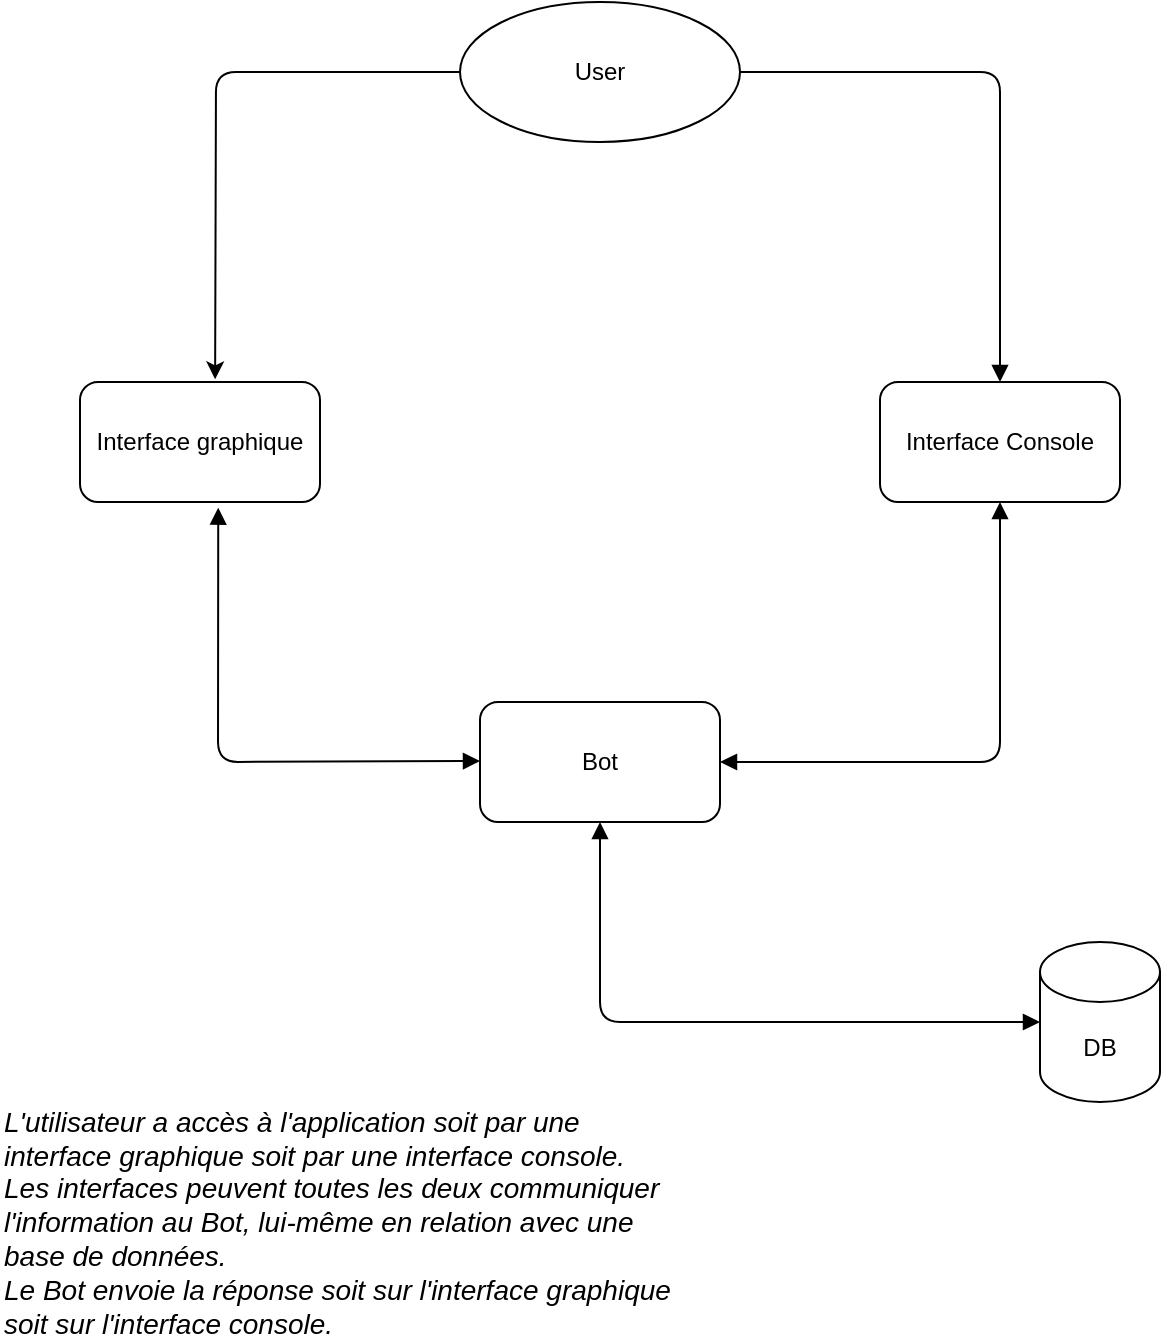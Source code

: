 <mxfile>
    <diagram id="gs_aqv-OHQQpfsx8gcdm" name="Page-1">
        <mxGraphModel dx="892" dy="717" grid="1" gridSize="10" guides="1" tooltips="1" connect="1" arrows="1" fold="1" page="1" pageScale="1" pageWidth="827" pageHeight="1169" math="0" shadow="0">
            <root>
                <mxCell id="0"/>
                <mxCell id="1" parent="0"/>
                <mxCell id="15" style="edgeStyle=none;html=1;entryX=0.563;entryY=-0.022;entryDx=0;entryDy=0;exitX=0;exitY=0.5;exitDx=0;exitDy=0;entryPerimeter=0;" edge="1" parent="1" source="5" target="11">
                    <mxGeometry relative="1" as="geometry">
                        <Array as="points">
                            <mxPoint x="188" y="85"/>
                        </Array>
                    </mxGeometry>
                </mxCell>
                <mxCell id="5" value="User" style="ellipse;whiteSpace=wrap;html=1;" parent="1" vertex="1">
                    <mxGeometry x="310" y="50" width="140" height="70" as="geometry"/>
                </mxCell>
                <mxCell id="9" value="&lt;span&gt;DB&lt;/span&gt;" style="shape=cylinder3;whiteSpace=wrap;html=1;boundedLbl=1;backgroundOutline=1;size=15;" vertex="1" parent="1">
                    <mxGeometry x="600" y="520" width="60" height="80" as="geometry"/>
                </mxCell>
                <mxCell id="11" value="&lt;span&gt;Interface graphique&lt;/span&gt;" style="rounded=1;whiteSpace=wrap;html=1;" vertex="1" parent="1">
                    <mxGeometry x="120" y="240" width="120" height="60" as="geometry"/>
                </mxCell>
                <mxCell id="12" value="&lt;span&gt;Bot&lt;/span&gt;" style="rounded=1;whiteSpace=wrap;html=1;" vertex="1" parent="1">
                    <mxGeometry x="320" y="400" width="120" height="60" as="geometry"/>
                </mxCell>
                <mxCell id="13" value="&lt;span&gt;Interface Console&lt;/span&gt;" style="rounded=1;whiteSpace=wrap;html=1;" vertex="1" parent="1">
                    <mxGeometry x="520" y="240" width="120" height="60" as="geometry"/>
                </mxCell>
                <mxCell id="23" value="" style="endArrow=block;startArrow=block;endFill=1;startFill=1;html=1;entryX=0;entryY=0.5;entryDx=0;entryDy=0;entryPerimeter=0;exitX=0.5;exitY=1;exitDx=0;exitDy=0;" edge="1" parent="1" source="12" target="9">
                    <mxGeometry width="160" relative="1" as="geometry">
                        <mxPoint x="430" y="460" as="sourcePoint"/>
                        <mxPoint x="590" y="460" as="targetPoint"/>
                        <Array as="points">
                            <mxPoint x="380" y="560"/>
                        </Array>
                    </mxGeometry>
                </mxCell>
                <mxCell id="24" value="" style="endArrow=block;startArrow=block;endFill=1;startFill=1;html=1;exitX=0.576;exitY=1.047;exitDx=0;exitDy=0;exitPerimeter=0;" edge="1" parent="1" source="11">
                    <mxGeometry width="160" relative="1" as="geometry">
                        <mxPoint x="160" y="429.5" as="sourcePoint"/>
                        <mxPoint x="320" y="429.5" as="targetPoint"/>
                        <Array as="points">
                            <mxPoint x="189" y="430"/>
                        </Array>
                    </mxGeometry>
                </mxCell>
                <mxCell id="25" value="" style="html=1;verticalAlign=bottom;endArrow=block;entryX=0.5;entryY=0;entryDx=0;entryDy=0;exitX=1;exitY=0.5;exitDx=0;exitDy=0;" edge="1" parent="1" source="5" target="13">
                    <mxGeometry width="80" relative="1" as="geometry">
                        <mxPoint x="450" y="84.5" as="sourcePoint"/>
                        <mxPoint x="530" y="84.5" as="targetPoint"/>
                        <Array as="points">
                            <mxPoint x="580" y="85"/>
                        </Array>
                    </mxGeometry>
                </mxCell>
                <mxCell id="26" value="" style="endArrow=block;startArrow=block;endFill=1;startFill=1;html=1;entryX=0.5;entryY=1;entryDx=0;entryDy=0;exitX=1;exitY=0.5;exitDx=0;exitDy=0;" edge="1" parent="1" source="12" target="13">
                    <mxGeometry width="160" relative="1" as="geometry">
                        <mxPoint x="414" y="310" as="sourcePoint"/>
                        <mxPoint x="574" y="310" as="targetPoint"/>
                        <Array as="points">
                            <mxPoint x="580" y="430"/>
                        </Array>
                    </mxGeometry>
                </mxCell>
                <mxCell id="27" value="L'utilisateur a accès à l'application soit par une &lt;br style=&quot;font-size: 14px;&quot;&gt;interface graphique soit par une interface console.&lt;br style=&quot;font-size: 14px;&quot;&gt;Les interfaces peuvent toutes les deux communiquer &lt;br style=&quot;font-size: 14px;&quot;&gt;l'information au Bot, lui-même en relation avec une &lt;br style=&quot;font-size: 14px;&quot;&gt;base de données.&lt;br style=&quot;font-size: 14px;&quot;&gt;Le Bot envoie la réponse soit sur l'interface graphique &lt;br style=&quot;font-size: 14px;&quot;&gt;soit sur l'interface console." style="text;html=1;align=left;verticalAlign=middle;resizable=0;points=[];autosize=1;strokeColor=none;fontStyle=2;fontSize=14;" vertex="1" parent="1">
                    <mxGeometry x="80" y="600" width="350" height="120" as="geometry"/>
                </mxCell>
            </root>
        </mxGraphModel>
    </diagram>
</mxfile>